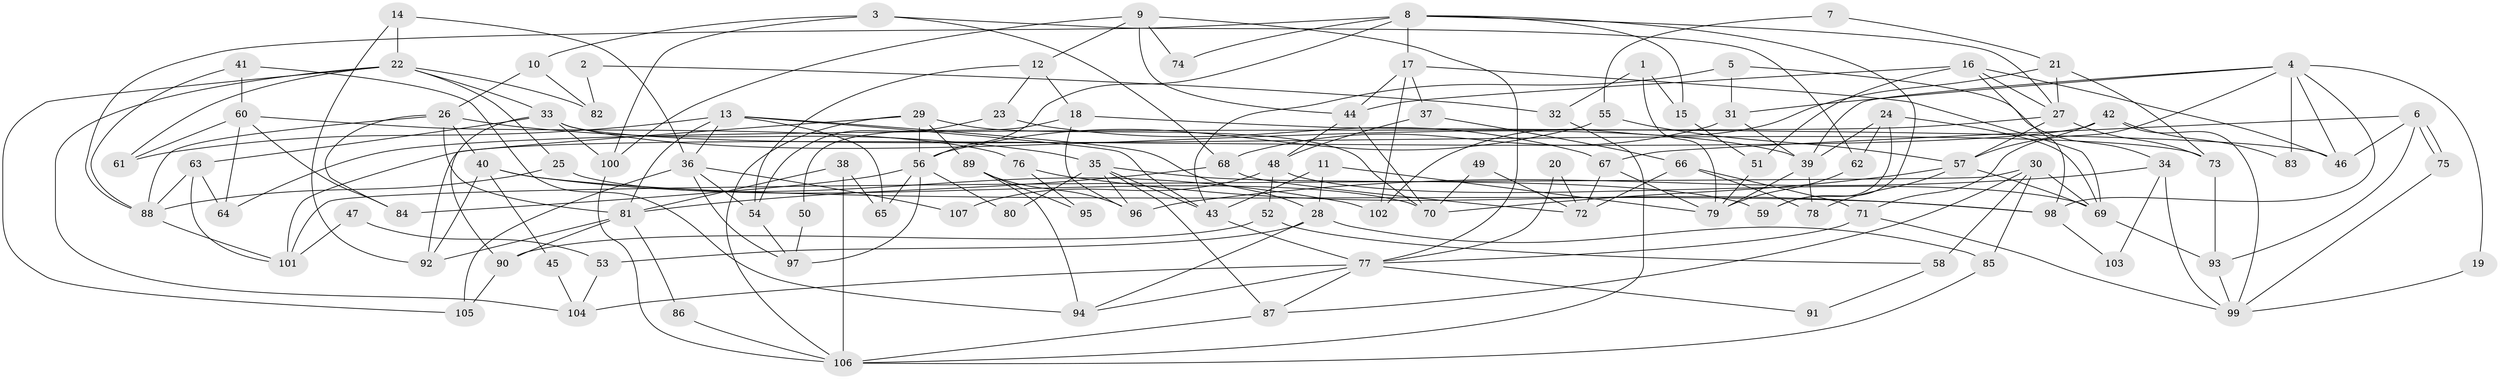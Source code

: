 // Generated by graph-tools (version 1.1) at 2025/51/03/09/25 04:51:07]
// undirected, 107 vertices, 214 edges
graph export_dot {
graph [start="1"]
  node [color=gray90,style=filled];
  1;
  2;
  3;
  4;
  5;
  6;
  7;
  8;
  9;
  10;
  11;
  12;
  13;
  14;
  15;
  16;
  17;
  18;
  19;
  20;
  21;
  22;
  23;
  24;
  25;
  26;
  27;
  28;
  29;
  30;
  31;
  32;
  33;
  34;
  35;
  36;
  37;
  38;
  39;
  40;
  41;
  42;
  43;
  44;
  45;
  46;
  47;
  48;
  49;
  50;
  51;
  52;
  53;
  54;
  55;
  56;
  57;
  58;
  59;
  60;
  61;
  62;
  63;
  64;
  65;
  66;
  67;
  68;
  69;
  70;
  71;
  72;
  73;
  74;
  75;
  76;
  77;
  78;
  79;
  80;
  81;
  82;
  83;
  84;
  85;
  86;
  87;
  88;
  89;
  90;
  91;
  92;
  93;
  94;
  95;
  96;
  97;
  98;
  99;
  100;
  101;
  102;
  103;
  104;
  105;
  106;
  107;
  1 -- 15;
  1 -- 79;
  1 -- 32;
  2 -- 32;
  2 -- 82;
  3 -- 100;
  3 -- 62;
  3 -- 10;
  3 -- 68;
  4 -- 98;
  4 -- 71;
  4 -- 19;
  4 -- 31;
  4 -- 39;
  4 -- 46;
  4 -- 83;
  5 -- 31;
  5 -- 43;
  5 -- 34;
  6 -- 75;
  6 -- 75;
  6 -- 93;
  6 -- 46;
  6 -- 67;
  7 -- 55;
  7 -- 21;
  8 -- 27;
  8 -- 59;
  8 -- 15;
  8 -- 17;
  8 -- 56;
  8 -- 74;
  8 -- 88;
  9 -- 44;
  9 -- 77;
  9 -- 12;
  9 -- 74;
  9 -- 100;
  10 -- 26;
  10 -- 82;
  11 -- 43;
  11 -- 79;
  11 -- 28;
  12 -- 23;
  12 -- 18;
  12 -- 54;
  13 -- 81;
  13 -- 36;
  13 -- 28;
  13 -- 43;
  13 -- 61;
  13 -- 65;
  14 -- 36;
  14 -- 22;
  14 -- 92;
  15 -- 51;
  16 -- 44;
  16 -- 46;
  16 -- 27;
  16 -- 51;
  16 -- 98;
  17 -- 69;
  17 -- 37;
  17 -- 44;
  17 -- 102;
  18 -- 46;
  18 -- 50;
  18 -- 96;
  19 -- 99;
  20 -- 72;
  20 -- 77;
  21 -- 102;
  21 -- 73;
  21 -- 27;
  22 -- 25;
  22 -- 33;
  22 -- 61;
  22 -- 82;
  22 -- 104;
  22 -- 105;
  23 -- 67;
  23 -- 54;
  24 -- 39;
  24 -- 69;
  24 -- 59;
  24 -- 62;
  25 -- 88;
  25 -- 70;
  26 -- 88;
  26 -- 84;
  26 -- 35;
  26 -- 40;
  26 -- 81;
  27 -- 57;
  27 -- 64;
  27 -- 73;
  28 -- 53;
  28 -- 85;
  28 -- 94;
  29 -- 106;
  29 -- 92;
  29 -- 56;
  29 -- 70;
  29 -- 89;
  30 -- 101;
  30 -- 87;
  30 -- 58;
  30 -- 69;
  30 -- 85;
  31 -- 39;
  31 -- 68;
  32 -- 106;
  33 -- 73;
  33 -- 100;
  33 -- 39;
  33 -- 63;
  33 -- 90;
  34 -- 96;
  34 -- 99;
  34 -- 103;
  35 -- 96;
  35 -- 43;
  35 -- 59;
  35 -- 80;
  35 -- 87;
  36 -- 105;
  36 -- 97;
  36 -- 54;
  36 -- 107;
  37 -- 66;
  37 -- 48;
  38 -- 81;
  38 -- 65;
  38 -- 106;
  39 -- 78;
  39 -- 79;
  40 -- 92;
  40 -- 45;
  40 -- 98;
  40 -- 102;
  41 -- 60;
  41 -- 94;
  41 -- 88;
  42 -- 57;
  42 -- 101;
  42 -- 83;
  42 -- 99;
  43 -- 77;
  44 -- 70;
  44 -- 48;
  45 -- 104;
  47 -- 101;
  47 -- 53;
  48 -- 52;
  48 -- 69;
  48 -- 107;
  49 -- 70;
  49 -- 72;
  50 -- 97;
  51 -- 79;
  52 -- 90;
  52 -- 58;
  53 -- 104;
  54 -- 97;
  55 -- 56;
  55 -- 57;
  56 -- 65;
  56 -- 80;
  56 -- 84;
  56 -- 97;
  57 -- 69;
  57 -- 70;
  57 -- 78;
  58 -- 91;
  60 -- 64;
  60 -- 61;
  60 -- 76;
  60 -- 84;
  62 -- 79;
  63 -- 88;
  63 -- 64;
  63 -- 101;
  66 -- 71;
  66 -- 78;
  66 -- 72;
  67 -- 72;
  67 -- 79;
  68 -- 72;
  68 -- 81;
  69 -- 93;
  71 -- 77;
  71 -- 99;
  73 -- 93;
  75 -- 99;
  76 -- 98;
  76 -- 95;
  77 -- 87;
  77 -- 91;
  77 -- 94;
  77 -- 104;
  81 -- 86;
  81 -- 90;
  81 -- 92;
  85 -- 106;
  86 -- 106;
  87 -- 106;
  88 -- 101;
  89 -- 94;
  89 -- 95;
  89 -- 96;
  90 -- 105;
  93 -- 99;
  98 -- 103;
  100 -- 106;
}
